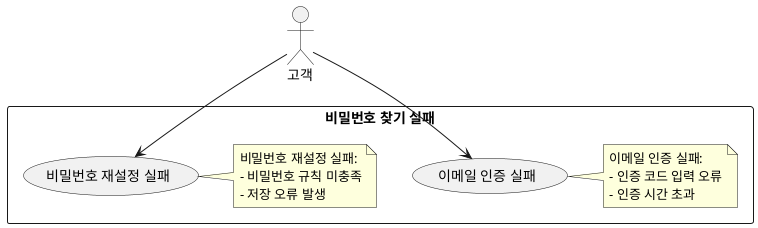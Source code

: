 @startuml
actor "고객" as Customer

rectangle "비밀번호 찾기 실패" {
  usecase "이메일 인증 실패" as UC3_1_failure
  note right
  이메일 인증 실패:
  - 인증 코드 입력 오류
  - 인증 시간 초과
  end note

  usecase "비밀번호 재설정 실패" as UC3_2_failure
  note right
  비밀번호 재설정 실패:
  - 비밀번호 규칙 미충족
  - 저장 오류 발생
  end note
}

Customer --> UC3_1_failure
Customer --> UC3_2_failure
@enduml

